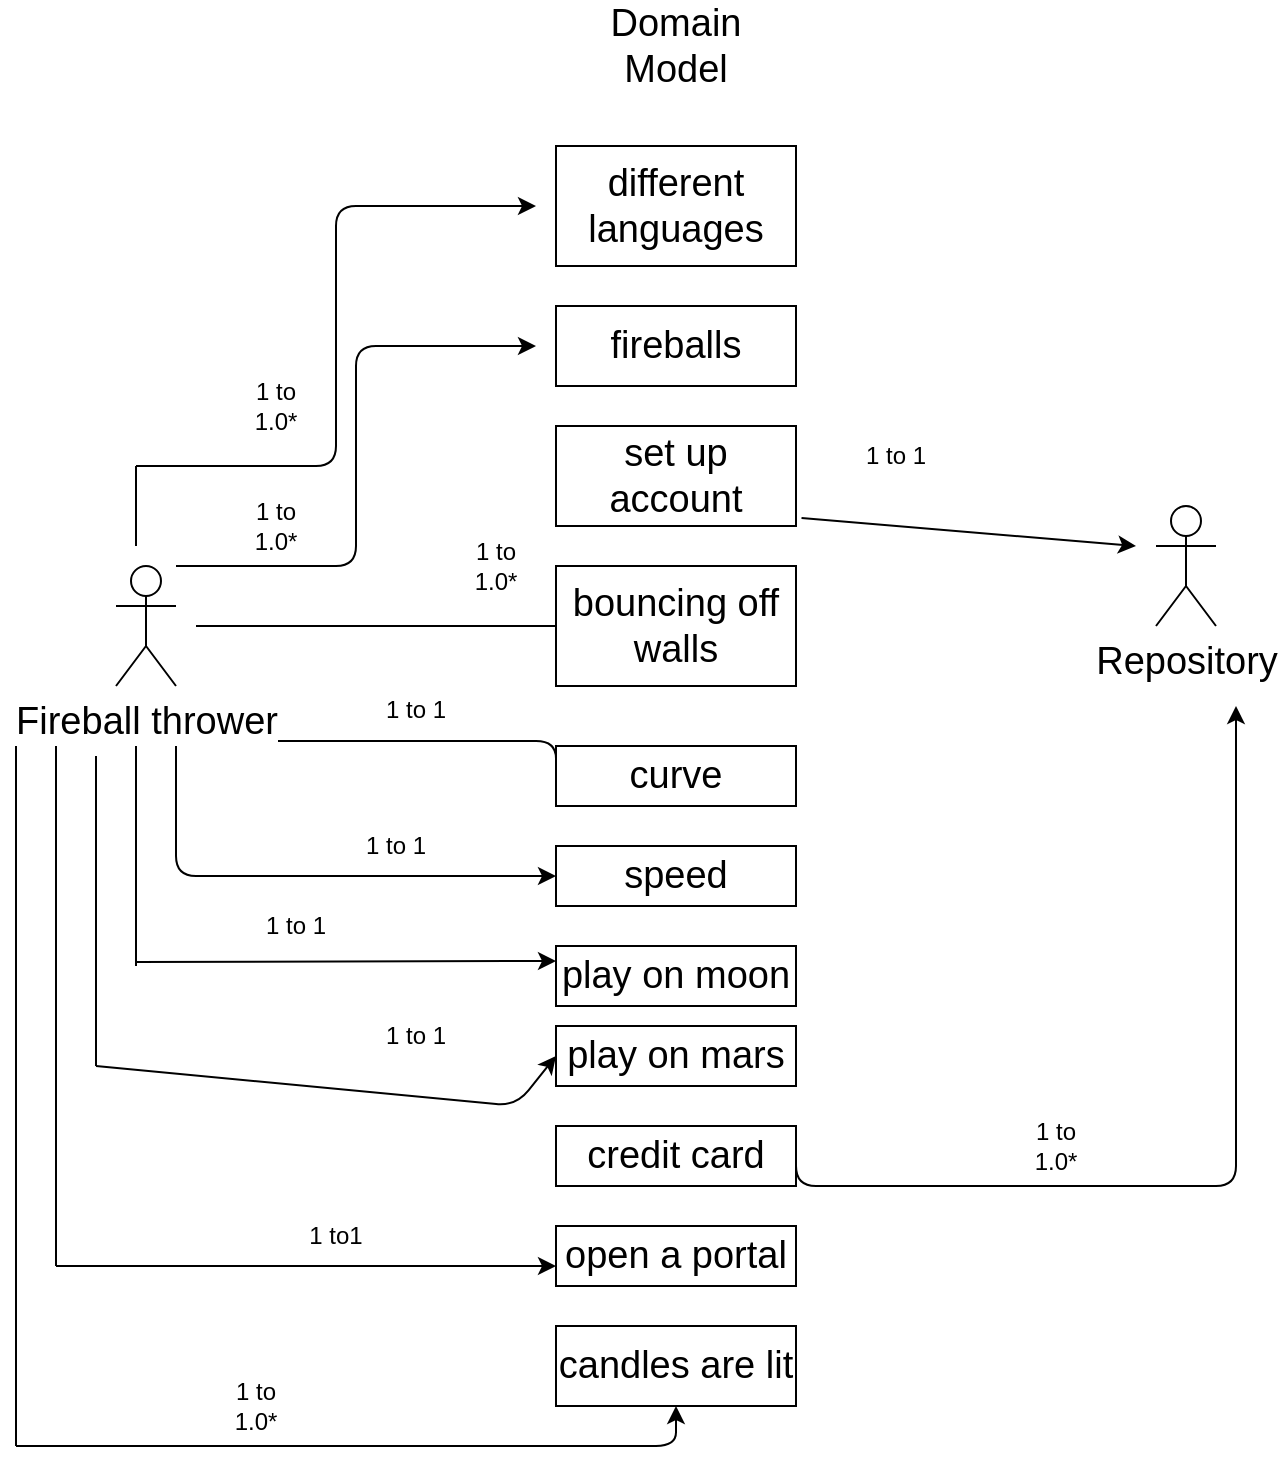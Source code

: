 <mxfile version="12.0.0" type="github" pages="1"><diagram id="J2YaxNQGliBWAv_Amz8b" name="Page-1"><mxGraphModel dx="1169" dy="587" grid="1" gridSize="10" guides="1" tooltips="1" connect="1" arrows="1" fold="1" page="1" pageScale="1" pageWidth="850" pageHeight="1100" math="0" shadow="0"><root><mxCell id="0"/><mxCell id="1" parent="0"/><mxCell id="HZdxPK3vfWQkLSQ6MBcG-1" value="Domain Model" style="text;html=1;strokeColor=none;fillColor=none;align=center;verticalAlign=middle;whiteSpace=wrap;rounded=0;fontSize=19;" parent="1" vertex="1"><mxGeometry x="370" y="60" width="40" height="20" as="geometry"/></mxCell><mxCell id="HZdxPK3vfWQkLSQ6MBcG-2" value="different languages" style="rounded=0;whiteSpace=wrap;html=1;fontSize=19;" parent="1" vertex="1"><mxGeometry x="330" y="120" width="120" height="60" as="geometry"/></mxCell><mxCell id="HZdxPK3vfWQkLSQ6MBcG-3" value="fireballs" style="rounded=0;whiteSpace=wrap;html=1;fontSize=19;" parent="1" vertex="1"><mxGeometry x="330" y="200" width="120" height="40" as="geometry"/></mxCell><mxCell id="HZdxPK3vfWQkLSQ6MBcG-5" value="set up account" style="rounded=0;whiteSpace=wrap;html=1;fontSize=19;" parent="1" vertex="1"><mxGeometry x="330" y="260" width="120" height="50" as="geometry"/></mxCell><mxCell id="HZdxPK3vfWQkLSQ6MBcG-6" value="bouncing off walls" style="rounded=0;whiteSpace=wrap;html=1;fontSize=19;" parent="1" vertex="1"><mxGeometry x="330" y="330" width="120" height="60" as="geometry"/></mxCell><mxCell id="HZdxPK3vfWQkLSQ6MBcG-7" value="curve" style="rounded=0;whiteSpace=wrap;html=1;fontSize=19;" parent="1" vertex="1"><mxGeometry x="330" y="420" width="120" height="30" as="geometry"/></mxCell><mxCell id="HZdxPK3vfWQkLSQ6MBcG-8" value="speed" style="rounded=0;whiteSpace=wrap;html=1;fontSize=19;" parent="1" vertex="1"><mxGeometry x="330" y="470" width="120" height="30" as="geometry"/></mxCell><mxCell id="HZdxPK3vfWQkLSQ6MBcG-9" value="play on moon" style="rounded=0;whiteSpace=wrap;html=1;fontSize=19;" parent="1" vertex="1"><mxGeometry x="330" y="520" width="120" height="30" as="geometry"/></mxCell><mxCell id="HZdxPK3vfWQkLSQ6MBcG-10" value="play on mars" style="rounded=0;whiteSpace=wrap;html=1;fontSize=19;" parent="1" vertex="1"><mxGeometry x="330" y="560" width="120" height="30" as="geometry"/></mxCell><mxCell id="HZdxPK3vfWQkLSQ6MBcG-11" value="credit card" style="rounded=0;whiteSpace=wrap;html=1;fontSize=19;" parent="1" vertex="1"><mxGeometry x="330" y="610" width="120" height="30" as="geometry"/></mxCell><mxCell id="HZdxPK3vfWQkLSQ6MBcG-12" value="open a portal" style="rounded=0;whiteSpace=wrap;html=1;fontSize=19;" parent="1" vertex="1"><mxGeometry x="330" y="660" width="120" height="30" as="geometry"/></mxCell><mxCell id="HZdxPK3vfWQkLSQ6MBcG-13" value="candles are lit" style="rounded=0;whiteSpace=wrap;html=1;fontSize=19;" parent="1" vertex="1"><mxGeometry x="330" y="710" width="120" height="40" as="geometry"/></mxCell><mxCell id="HZdxPK3vfWQkLSQ6MBcG-15" value="Repository" style="shape=umlActor;verticalLabelPosition=bottom;labelBackgroundColor=#ffffff;verticalAlign=top;html=1;outlineConnect=0;fontSize=19;" parent="1" vertex="1"><mxGeometry x="630" y="300" width="30" height="60" as="geometry"/></mxCell><mxCell id="HZdxPK3vfWQkLSQ6MBcG-16" value="" style="edgeStyle=elbowEdgeStyle;elbow=horizontal;endArrow=classic;html=1;fontSize=19;" parent="1" edge="1"><mxGeometry width="50" height="50" relative="1" as="geometry"><mxPoint x="140" y="330" as="sourcePoint"/><mxPoint x="320" y="220" as="targetPoint"/></mxGeometry></mxCell><mxCell id="HZdxPK3vfWQkLSQ6MBcG-17" value="" style="edgeStyle=elbowEdgeStyle;elbow=horizontal;endArrow=classic;html=1;fontSize=19;" parent="1" edge="1"><mxGeometry width="50" height="50" relative="1" as="geometry"><mxPoint x="120" y="280" as="sourcePoint"/><mxPoint x="320" y="150" as="targetPoint"/></mxGeometry></mxCell><mxCell id="HZdxPK3vfWQkLSQ6MBcG-18" value="1 to 1.0*" style="text;html=1;strokeColor=none;fillColor=none;align=center;verticalAlign=middle;whiteSpace=wrap;rounded=0;fontSize=12;" parent="1" vertex="1"><mxGeometry x="170" y="240" width="40" height="20" as="geometry"/></mxCell><mxCell id="HZdxPK3vfWQkLSQ6MBcG-24" value="" style="endArrow=none;html=1;fontSize=19;entryX=0;entryY=0.5;entryDx=0;entryDy=0;" parent="1" target="HZdxPK3vfWQkLSQ6MBcG-6" edge="1"><mxGeometry width="50" height="50" relative="1" as="geometry"><mxPoint x="150" y="360" as="sourcePoint"/><mxPoint x="280" y="310" as="targetPoint"/></mxGeometry></mxCell><mxCell id="HZdxPK3vfWQkLSQ6MBcG-26" value="1 to 1.0*" style="text;html=1;strokeColor=none;fillColor=none;align=center;verticalAlign=middle;whiteSpace=wrap;rounded=0;fontSize=12;" parent="1" vertex="1"><mxGeometry x="280" y="320" width="40" height="20" as="geometry"/></mxCell><mxCell id="HZdxPK3vfWQkLSQ6MBcG-31" value="&lt;font style=&quot;font-size: 12px;&quot;&gt;1 to 1&lt;/font&gt;" style="text;html=1;strokeColor=none;fillColor=none;align=center;verticalAlign=middle;whiteSpace=wrap;rounded=0;fontSize=12;" parent="1" vertex="1"><mxGeometry x="480" y="265" width="40" height="20" as="geometry"/></mxCell><mxCell id="HZdxPK3vfWQkLSQ6MBcG-32" value="" style="edgeStyle=elbowEdgeStyle;elbow=vertical;endArrow=classic;html=1;fontSize=19;exitX=0;exitY=0.5;exitDx=0;exitDy=0;" parent="1" source="HZdxPK3vfWQkLSQ6MBcG-7" edge="1"><mxGeometry width="50" height="50" relative="1" as="geometry"><mxPoint x="320" y="430" as="sourcePoint"/><mxPoint x="170" y="400" as="targetPoint"/></mxGeometry></mxCell><mxCell id="HZdxPK3vfWQkLSQ6MBcG-33" value="" style="edgeStyle=elbowEdgeStyle;elbow=horizontal;endArrow=classic;html=1;fontSize=19;entryX=0;entryY=0.5;entryDx=0;entryDy=0;" parent="1" target="HZdxPK3vfWQkLSQ6MBcG-8" edge="1"><mxGeometry width="50" height="50" relative="1" as="geometry"><mxPoint x="140" y="400" as="sourcePoint"/><mxPoint x="320" y="490" as="targetPoint"/><Array as="points"><mxPoint x="140" y="430"/></Array></mxGeometry></mxCell><mxCell id="HZdxPK3vfWQkLSQ6MBcG-34" value="&lt;font style=&quot;font-size: 12px&quot;&gt;1 to 1&lt;/font&gt;" style="text;html=1;strokeColor=none;fillColor=none;align=center;verticalAlign=middle;whiteSpace=wrap;rounded=0;fontSize=19;" parent="1" vertex="1"><mxGeometry x="240" y="390" width="40" height="20" as="geometry"/></mxCell><mxCell id="HZdxPK3vfWQkLSQ6MBcG-44" value="" style="endArrow=classic;html=1;fontSize=19;entryX=0;entryY=0.25;entryDx=0;entryDy=0;" parent="1" target="HZdxPK3vfWQkLSQ6MBcG-9" edge="1"><mxGeometry width="50" height="50" relative="1" as="geometry"><mxPoint x="120" y="528" as="sourcePoint"/><mxPoint x="150" y="770" as="targetPoint"/></mxGeometry></mxCell><mxCell id="HZdxPK3vfWQkLSQ6MBcG-47" value="" style="endArrow=none;html=1;fontSize=19;" parent="1" edge="1"><mxGeometry width="50" height="50" relative="1" as="geometry"><mxPoint x="120" y="530" as="sourcePoint"/><mxPoint x="120" y="400" as="targetPoint"/></mxGeometry></mxCell><mxCell id="HZdxPK3vfWQkLSQ6MBcG-48" value="1 to 1" style="text;html=1;strokeColor=none;fillColor=none;align=center;verticalAlign=middle;whiteSpace=wrap;rounded=0;fontSize=12;" parent="1" vertex="1"><mxGeometry x="180" y="500" width="40" height="20" as="geometry"/></mxCell><mxCell id="HZdxPK3vfWQkLSQ6MBcG-53" value="Fireball thrower&lt;br&gt;" style="shape=umlActor;verticalLabelPosition=bottom;labelBackgroundColor=#ffffff;verticalAlign=top;html=1;outlineConnect=0;fontSize=19;" parent="1" vertex="1"><mxGeometry x="110" y="330" width="30" height="60" as="geometry"/></mxCell><mxCell id="HZdxPK3vfWQkLSQ6MBcG-54" value="" style="endArrow=none;html=1;fontSize=19;" parent="1" edge="1"><mxGeometry width="50" height="50" relative="1" as="geometry"><mxPoint x="100" y="580" as="sourcePoint"/><mxPoint x="100" y="425" as="targetPoint"/></mxGeometry></mxCell><mxCell id="HZdxPK3vfWQkLSQ6MBcG-58" value="" style="endArrow=none;html=1;fontSize=19;" parent="1" edge="1"><mxGeometry width="50" height="50" relative="1" as="geometry"><mxPoint x="120" y="320" as="sourcePoint"/><mxPoint x="120" y="280" as="targetPoint"/></mxGeometry></mxCell><mxCell id="HZdxPK3vfWQkLSQ6MBcG-63" value="" style="endArrow=none;html=1;fontSize=19;" parent="1" edge="1"><mxGeometry width="50" height="50" relative="1" as="geometry"><mxPoint x="80" y="680" as="sourcePoint"/><mxPoint x="80" y="420" as="targetPoint"/></mxGeometry></mxCell><mxCell id="HZdxPK3vfWQkLSQ6MBcG-64" value="" style="endArrow=classic;html=1;fontSize=19;entryX=0;entryY=0.667;entryDx=0;entryDy=0;entryPerimeter=0;" parent="1" target="HZdxPK3vfWQkLSQ6MBcG-12" edge="1"><mxGeometry width="50" height="50" relative="1" as="geometry"><mxPoint x="80" y="680" as="sourcePoint"/><mxPoint x="320" y="680" as="targetPoint"/></mxGeometry></mxCell><mxCell id="HZdxPK3vfWQkLSQ6MBcG-65" value="" style="endArrow=classic;html=1;fontSize=19;entryX=0;entryY=0.5;entryDx=0;entryDy=0;entryPerimeter=0;" parent="1" target="HZdxPK3vfWQkLSQ6MBcG-10" edge="1"><mxGeometry width="50" height="50" relative="1" as="geometry"><mxPoint x="100" y="580" as="sourcePoint"/><mxPoint x="320" y="580" as="targetPoint"/><Array as="points"><mxPoint x="310" y="600"/></Array></mxGeometry></mxCell><mxCell id="HZdxPK3vfWQkLSQ6MBcG-68" value="1 to 1" style="text;html=1;strokeColor=none;fillColor=none;align=center;verticalAlign=middle;whiteSpace=wrap;rounded=0;fontSize=12;" parent="1" vertex="1"><mxGeometry x="240" y="555" width="40" height="20" as="geometry"/></mxCell><mxCell id="HZdxPK3vfWQkLSQ6MBcG-71" value="" style="edgeStyle=elbowEdgeStyle;elbow=vertical;endArrow=classic;html=1;fontSize=19;exitX=1;exitY=0.25;exitDx=0;exitDy=0;" parent="1" source="HZdxPK3vfWQkLSQ6MBcG-11" edge="1"><mxGeometry width="50" height="50" relative="1" as="geometry"><mxPoint x="680" y="660" as="sourcePoint"/><mxPoint x="670" y="400" as="targetPoint"/><Array as="points"><mxPoint x="480" y="640"/><mxPoint x="490" y="570"/><mxPoint x="500" y="510"/><mxPoint x="645" y="460"/><mxPoint x="540" y="610"/><mxPoint x="560" y="590"/><mxPoint x="560" y="580"/><mxPoint x="570" y="510"/><mxPoint x="510" y="618"/><mxPoint x="540" y="590"/></Array></mxGeometry></mxCell><mxCell id="HZdxPK3vfWQkLSQ6MBcG-72" value="" style="endArrow=classic;html=1;fontSize=19;exitX=1.023;exitY=0.921;exitDx=0;exitDy=0;exitPerimeter=0;" parent="1" source="HZdxPK3vfWQkLSQ6MBcG-5" edge="1"><mxGeometry width="50" height="50" relative="1" as="geometry"><mxPoint x="500" y="360" as="sourcePoint"/><mxPoint x="620" y="320" as="targetPoint"/></mxGeometry></mxCell><mxCell id="HZdxPK3vfWQkLSQ6MBcG-73" value="1 to 1.0*" style="text;html=1;strokeColor=none;fillColor=none;align=center;verticalAlign=middle;whiteSpace=wrap;rounded=0;fontSize=12;" parent="1" vertex="1"><mxGeometry x="560" y="610" width="40" height="20" as="geometry"/></mxCell><mxCell id="HZdxPK3vfWQkLSQ6MBcG-77" value="" style="edgeStyle=segmentEdgeStyle;endArrow=classic;html=1;fontSize=19;entryX=0.5;entryY=1;entryDx=0;entryDy=0;" parent="1" target="HZdxPK3vfWQkLSQ6MBcG-13" edge="1"><mxGeometry width="50" height="50" relative="1" as="geometry"><mxPoint x="60" y="770" as="sourcePoint"/><mxPoint x="190" y="730" as="targetPoint"/></mxGeometry></mxCell><mxCell id="HZdxPK3vfWQkLSQ6MBcG-78" value="" style="endArrow=none;html=1;fontSize=19;" parent="1" edge="1"><mxGeometry width="50" height="50" relative="1" as="geometry"><mxPoint x="60" y="420" as="sourcePoint"/><mxPoint x="60" y="770" as="targetPoint"/></mxGeometry></mxCell><mxCell id="rJ9SA-YyfWoxJYuJPyt1-5" value="1 to1" style="text;html=1;strokeColor=none;fillColor=none;align=center;verticalAlign=middle;whiteSpace=wrap;rounded=0;" parent="1" vertex="1"><mxGeometry x="200" y="655" width="40" height="20" as="geometry"/></mxCell><mxCell id="rJ9SA-YyfWoxJYuJPyt1-7" value="1 to 1.0*" style="text;html=1;strokeColor=none;fillColor=none;align=center;verticalAlign=middle;whiteSpace=wrap;rounded=0;fontSize=12;" parent="1" vertex="1"><mxGeometry x="160" y="740" width="40" height="20" as="geometry"/></mxCell><mxCell id="rJ9SA-YyfWoxJYuJPyt1-8" value="1 to 1.0*" style="text;html=1;strokeColor=none;fillColor=none;align=center;verticalAlign=middle;whiteSpace=wrap;rounded=0;fontSize=12;" parent="1" vertex="1"><mxGeometry x="170" y="300" width="40" height="20" as="geometry"/></mxCell><mxCell id="rJ9SA-YyfWoxJYuJPyt1-9" value="1 to 1" style="text;html=1;strokeColor=none;fillColor=none;align=center;verticalAlign=middle;whiteSpace=wrap;rounded=0;fontSize=12;" parent="1" vertex="1"><mxGeometry x="230" y="460" width="40" height="20" as="geometry"/></mxCell></root></mxGraphModel></diagram></mxfile>